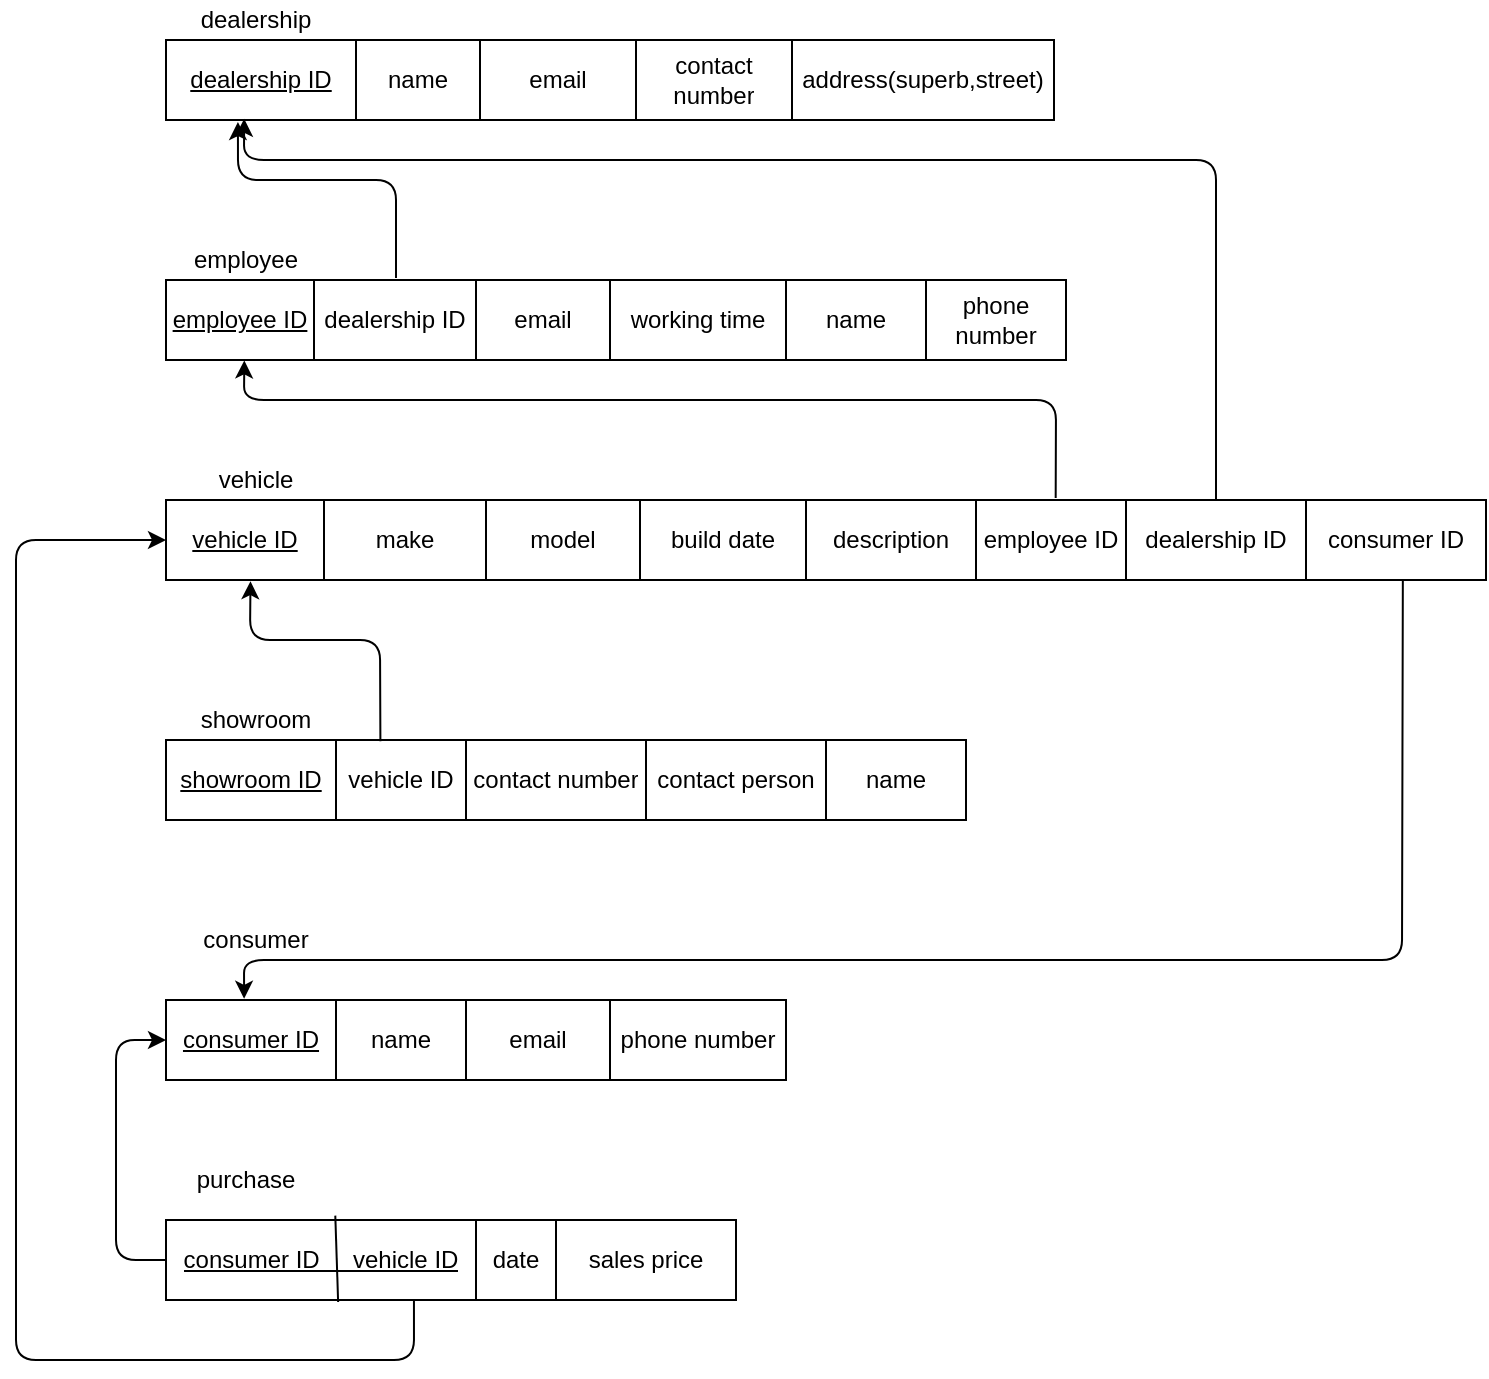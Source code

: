 <mxfile version="14.4.6" type="github">
  <diagram id="TF8GFAJndexXgGTdl94l" name="Page-1">
    <mxGraphModel dx="1730" dy="873" grid="1" gridSize="10" guides="1" tooltips="1" connect="1" arrows="1" fold="1" page="1" pageScale="1" pageWidth="827" pageHeight="1169" math="0" shadow="0">
      <root>
        <mxCell id="0" />
        <mxCell id="1" parent="0" />
        <mxCell id="EpjN3oS9ddipyR-FSRtz-1" value="" style="shape=table;html=1;whiteSpace=wrap;startSize=0;container=1;collapsible=0;childLayout=tableLayout;" parent="1" vertex="1">
          <mxGeometry x="121" y="120" width="444" height="40" as="geometry" />
        </mxCell>
        <mxCell id="EpjN3oS9ddipyR-FSRtz-2" value="" style="shape=partialRectangle;html=1;whiteSpace=wrap;collapsible=0;dropTarget=0;pointerEvents=0;fillColor=none;top=0;left=0;bottom=0;right=0;points=[[0,0.5],[1,0.5]];portConstraint=eastwest;" parent="EpjN3oS9ddipyR-FSRtz-1" vertex="1">
          <mxGeometry width="444" height="40" as="geometry" />
        </mxCell>
        <mxCell id="EpjN3oS9ddipyR-FSRtz-3" value="&lt;u&gt;dealership ID&lt;/u&gt;" style="shape=partialRectangle;html=1;whiteSpace=wrap;connectable=0;fillColor=none;top=0;left=0;bottom=0;right=0;overflow=hidden;" parent="EpjN3oS9ddipyR-FSRtz-2" vertex="1">
          <mxGeometry width="95" height="40" as="geometry" />
        </mxCell>
        <mxCell id="EpjN3oS9ddipyR-FSRtz-4" value="name" style="shape=partialRectangle;html=1;whiteSpace=wrap;connectable=0;fillColor=none;top=0;left=0;bottom=0;right=0;overflow=hidden;" parent="EpjN3oS9ddipyR-FSRtz-2" vertex="1">
          <mxGeometry x="95" width="62" height="40" as="geometry" />
        </mxCell>
        <mxCell id="EpjN3oS9ddipyR-FSRtz-18" value="email" style="shape=partialRectangle;html=1;whiteSpace=wrap;connectable=0;fillColor=none;top=0;left=0;bottom=0;right=0;overflow=hidden;" parent="EpjN3oS9ddipyR-FSRtz-2" vertex="1">
          <mxGeometry x="157" width="78" height="40" as="geometry" />
        </mxCell>
        <mxCell id="EpjN3oS9ddipyR-FSRtz-19" value="contact&lt;br&gt;number" style="shape=partialRectangle;html=1;whiteSpace=wrap;connectable=0;fillColor=none;top=0;left=0;bottom=0;right=0;overflow=hidden;" parent="EpjN3oS9ddipyR-FSRtz-2" vertex="1">
          <mxGeometry x="235" width="78" height="40" as="geometry" />
        </mxCell>
        <mxCell id="EpjN3oS9ddipyR-FSRtz-20" value="address(superb,street)" style="shape=partialRectangle;html=1;whiteSpace=wrap;connectable=0;fillColor=none;top=0;left=0;bottom=0;right=0;overflow=hidden;" parent="EpjN3oS9ddipyR-FSRtz-2" vertex="1">
          <mxGeometry x="313" width="131" height="40" as="geometry" />
        </mxCell>
        <mxCell id="EpjN3oS9ddipyR-FSRtz-23" value="" style="shape=table;html=1;whiteSpace=wrap;startSize=0;container=1;collapsible=0;childLayout=tableLayout;" parent="1" vertex="1">
          <mxGeometry x="121" y="240" width="450" height="40" as="geometry" />
        </mxCell>
        <mxCell id="EpjN3oS9ddipyR-FSRtz-24" value="" style="shape=partialRectangle;html=1;whiteSpace=wrap;collapsible=0;dropTarget=0;pointerEvents=0;fillColor=none;top=0;left=0;bottom=0;right=0;points=[[0,0.5],[1,0.5]];portConstraint=eastwest;" parent="EpjN3oS9ddipyR-FSRtz-23" vertex="1">
          <mxGeometry width="450" height="40" as="geometry" />
        </mxCell>
        <mxCell id="EpjN3oS9ddipyR-FSRtz-25" value="&lt;u&gt;employee ID&lt;/u&gt;" style="shape=partialRectangle;html=1;whiteSpace=wrap;connectable=0;fillColor=none;top=0;left=0;bottom=0;right=0;overflow=hidden;" parent="EpjN3oS9ddipyR-FSRtz-24" vertex="1">
          <mxGeometry width="74" height="40" as="geometry" />
        </mxCell>
        <mxCell id="EpjN3oS9ddipyR-FSRtz-26" value="dealership ID" style="shape=partialRectangle;html=1;whiteSpace=wrap;connectable=0;fillColor=none;top=0;left=0;bottom=0;right=0;overflow=hidden;" parent="EpjN3oS9ddipyR-FSRtz-24" vertex="1">
          <mxGeometry x="74" width="81" height="40" as="geometry" />
        </mxCell>
        <mxCell id="EpjN3oS9ddipyR-FSRtz-27" value="email" style="shape=partialRectangle;html=1;whiteSpace=wrap;connectable=0;fillColor=none;top=0;left=0;bottom=0;right=0;overflow=hidden;" parent="EpjN3oS9ddipyR-FSRtz-24" vertex="1">
          <mxGeometry x="155" width="67" height="40" as="geometry" />
        </mxCell>
        <mxCell id="EpjN3oS9ddipyR-FSRtz-28" value="working time" style="shape=partialRectangle;html=1;whiteSpace=wrap;connectable=0;fillColor=none;top=0;left=0;bottom=0;right=0;overflow=hidden;" parent="EpjN3oS9ddipyR-FSRtz-24" vertex="1">
          <mxGeometry x="222" width="88" height="40" as="geometry" />
        </mxCell>
        <mxCell id="EpjN3oS9ddipyR-FSRtz-29" value="name" style="shape=partialRectangle;html=1;whiteSpace=wrap;connectable=0;fillColor=none;top=0;left=0;bottom=0;right=0;overflow=hidden;" parent="EpjN3oS9ddipyR-FSRtz-24" vertex="1">
          <mxGeometry x="310" width="70" height="40" as="geometry" />
        </mxCell>
        <mxCell id="EpjN3oS9ddipyR-FSRtz-30" value="phone number" style="shape=partialRectangle;html=1;whiteSpace=wrap;connectable=0;fillColor=none;top=0;left=0;bottom=0;right=0;overflow=hidden;" parent="EpjN3oS9ddipyR-FSRtz-24" vertex="1">
          <mxGeometry x="380" width="70" height="40" as="geometry" />
        </mxCell>
        <mxCell id="EpjN3oS9ddipyR-FSRtz-31" value="" style="shape=table;html=1;whiteSpace=wrap;startSize=0;container=1;collapsible=0;childLayout=tableLayout;" parent="1" vertex="1">
          <mxGeometry x="121" y="350" width="660" height="40" as="geometry" />
        </mxCell>
        <mxCell id="EpjN3oS9ddipyR-FSRtz-32" value="" style="shape=partialRectangle;html=1;whiteSpace=wrap;collapsible=0;dropTarget=0;pointerEvents=0;fillColor=none;top=0;left=0;bottom=0;right=0;points=[[0,0.5],[1,0.5]];portConstraint=eastwest;" parent="EpjN3oS9ddipyR-FSRtz-31" vertex="1">
          <mxGeometry width="660" height="40" as="geometry" />
        </mxCell>
        <mxCell id="EpjN3oS9ddipyR-FSRtz-33" value="&lt;u&gt;vehicle ID&lt;/u&gt;" style="shape=partialRectangle;html=1;whiteSpace=wrap;connectable=0;fillColor=none;top=0;left=0;bottom=0;right=0;overflow=hidden;" parent="EpjN3oS9ddipyR-FSRtz-32" vertex="1">
          <mxGeometry width="79" height="40" as="geometry" />
        </mxCell>
        <mxCell id="EpjN3oS9ddipyR-FSRtz-34" value="make" style="shape=partialRectangle;html=1;whiteSpace=wrap;connectable=0;fillColor=none;top=0;left=0;bottom=0;right=0;overflow=hidden;" parent="EpjN3oS9ddipyR-FSRtz-32" vertex="1">
          <mxGeometry x="79" width="81" height="40" as="geometry" />
        </mxCell>
        <mxCell id="EpjN3oS9ddipyR-FSRtz-35" value="model" style="shape=partialRectangle;html=1;whiteSpace=wrap;connectable=0;fillColor=none;top=0;left=0;bottom=0;right=0;overflow=hidden;" parent="EpjN3oS9ddipyR-FSRtz-32" vertex="1">
          <mxGeometry x="160" width="77" height="40" as="geometry" />
        </mxCell>
        <mxCell id="EpjN3oS9ddipyR-FSRtz-36" value="build date" style="shape=partialRectangle;html=1;whiteSpace=wrap;connectable=0;fillColor=none;top=0;left=0;bottom=0;right=0;overflow=hidden;" parent="EpjN3oS9ddipyR-FSRtz-32" vertex="1">
          <mxGeometry x="237" width="83" height="40" as="geometry" />
        </mxCell>
        <mxCell id="EpjN3oS9ddipyR-FSRtz-37" value="description" style="shape=partialRectangle;html=1;whiteSpace=wrap;connectable=0;fillColor=none;top=0;left=0;bottom=0;right=0;overflow=hidden;" parent="EpjN3oS9ddipyR-FSRtz-32" vertex="1">
          <mxGeometry x="320" width="85" height="40" as="geometry" />
        </mxCell>
        <mxCell id="EpjN3oS9ddipyR-FSRtz-38" value="employee ID" style="shape=partialRectangle;html=1;whiteSpace=wrap;connectable=0;fillColor=none;top=0;left=0;bottom=0;right=0;overflow=hidden;" parent="EpjN3oS9ddipyR-FSRtz-32" vertex="1">
          <mxGeometry x="405" width="75" height="40" as="geometry" />
        </mxCell>
        <mxCell id="EpjN3oS9ddipyR-FSRtz-40" value="dealership ID" style="shape=partialRectangle;html=1;whiteSpace=wrap;connectable=0;fillColor=none;top=0;left=0;bottom=0;right=0;overflow=hidden;" parent="EpjN3oS9ddipyR-FSRtz-32" vertex="1">
          <mxGeometry x="480" width="90" height="40" as="geometry" />
        </mxCell>
        <mxCell id="EpjN3oS9ddipyR-FSRtz-39" value="consumer ID" style="shape=partialRectangle;html=1;whiteSpace=wrap;connectable=0;fillColor=none;top=0;left=0;bottom=0;right=0;overflow=hidden;" parent="EpjN3oS9ddipyR-FSRtz-32" vertex="1">
          <mxGeometry x="570" width="90" height="40" as="geometry" />
        </mxCell>
        <mxCell id="EpjN3oS9ddipyR-FSRtz-41" value="" style="shape=table;html=1;whiteSpace=wrap;startSize=0;container=1;collapsible=0;childLayout=tableLayout;" parent="1" vertex="1">
          <mxGeometry x="121" y="600" width="310" height="40" as="geometry" />
        </mxCell>
        <mxCell id="EpjN3oS9ddipyR-FSRtz-42" value="" style="shape=partialRectangle;html=1;whiteSpace=wrap;collapsible=0;dropTarget=0;pointerEvents=0;fillColor=none;top=0;left=0;bottom=0;right=0;points=[[0,0.5],[1,0.5]];portConstraint=eastwest;" parent="EpjN3oS9ddipyR-FSRtz-41" vertex="1">
          <mxGeometry width="310" height="40" as="geometry" />
        </mxCell>
        <mxCell id="EpjN3oS9ddipyR-FSRtz-43" value="&lt;u&gt;consumer ID&lt;/u&gt;" style="shape=partialRectangle;html=1;whiteSpace=wrap;connectable=0;fillColor=none;top=0;left=0;bottom=0;right=0;overflow=hidden;" parent="EpjN3oS9ddipyR-FSRtz-42" vertex="1">
          <mxGeometry width="85" height="40" as="geometry" />
        </mxCell>
        <mxCell id="EpjN3oS9ddipyR-FSRtz-44" value="name" style="shape=partialRectangle;html=1;whiteSpace=wrap;connectable=0;fillColor=none;top=0;left=0;bottom=0;right=0;overflow=hidden;" parent="EpjN3oS9ddipyR-FSRtz-42" vertex="1">
          <mxGeometry x="85" width="65" height="40" as="geometry" />
        </mxCell>
        <mxCell id="EpjN3oS9ddipyR-FSRtz-45" value="email" style="shape=partialRectangle;html=1;whiteSpace=wrap;connectable=0;fillColor=none;top=0;left=0;bottom=0;right=0;overflow=hidden;" parent="EpjN3oS9ddipyR-FSRtz-42" vertex="1">
          <mxGeometry x="150" width="72" height="40" as="geometry" />
        </mxCell>
        <mxCell id="EpjN3oS9ddipyR-FSRtz-46" value="phone number" style="shape=partialRectangle;html=1;whiteSpace=wrap;connectable=0;fillColor=none;top=0;left=0;bottom=0;right=0;overflow=hidden;" parent="EpjN3oS9ddipyR-FSRtz-42" vertex="1">
          <mxGeometry x="222" width="88" height="40" as="geometry" />
        </mxCell>
        <mxCell id="EpjN3oS9ddipyR-FSRtz-49" value="" style="shape=table;html=1;whiteSpace=wrap;startSize=0;container=1;collapsible=0;childLayout=tableLayout;" parent="1" vertex="1">
          <mxGeometry x="121" y="470" width="400" height="40" as="geometry" />
        </mxCell>
        <mxCell id="EpjN3oS9ddipyR-FSRtz-50" value="" style="shape=partialRectangle;html=1;whiteSpace=wrap;collapsible=0;dropTarget=0;pointerEvents=0;fillColor=none;top=0;left=0;bottom=0;right=0;points=[[0,0.5],[1,0.5]];portConstraint=eastwest;" parent="EpjN3oS9ddipyR-FSRtz-49" vertex="1">
          <mxGeometry width="400" height="40" as="geometry" />
        </mxCell>
        <mxCell id="EpjN3oS9ddipyR-FSRtz-51" value="&lt;u&gt;showroom ID&lt;/u&gt;" style="shape=partialRectangle;html=1;whiteSpace=wrap;connectable=0;fillColor=none;top=0;left=0;bottom=0;right=0;overflow=hidden;" parent="EpjN3oS9ddipyR-FSRtz-50" vertex="1">
          <mxGeometry width="85" height="40" as="geometry" />
        </mxCell>
        <mxCell id="EpjN3oS9ddipyR-FSRtz-52" value="vehicle ID" style="shape=partialRectangle;html=1;whiteSpace=wrap;connectable=0;fillColor=none;top=0;left=0;bottom=0;right=0;overflow=hidden;" parent="EpjN3oS9ddipyR-FSRtz-50" vertex="1">
          <mxGeometry x="85" width="65" height="40" as="geometry" />
        </mxCell>
        <mxCell id="EpjN3oS9ddipyR-FSRtz-53" value="contact number" style="shape=partialRectangle;html=1;whiteSpace=wrap;connectable=0;fillColor=none;top=0;left=0;bottom=0;right=0;overflow=hidden;" parent="EpjN3oS9ddipyR-FSRtz-50" vertex="1">
          <mxGeometry x="150" width="90" height="40" as="geometry" />
        </mxCell>
        <mxCell id="EpjN3oS9ddipyR-FSRtz-54" value="contact person" style="shape=partialRectangle;html=1;whiteSpace=wrap;connectable=0;fillColor=none;top=0;left=0;bottom=0;right=0;overflow=hidden;" parent="EpjN3oS9ddipyR-FSRtz-50" vertex="1">
          <mxGeometry x="240" width="90" height="40" as="geometry" />
        </mxCell>
        <mxCell id="EpjN3oS9ddipyR-FSRtz-55" value="name" style="shape=partialRectangle;html=1;whiteSpace=wrap;connectable=0;fillColor=none;top=0;left=0;bottom=0;right=0;overflow=hidden;" parent="EpjN3oS9ddipyR-FSRtz-50" vertex="1">
          <mxGeometry x="330" width="70" height="40" as="geometry" />
        </mxCell>
        <mxCell id="EpjN3oS9ddipyR-FSRtz-58" value="employee" style="text;html=1;strokeColor=none;fillColor=none;align=center;verticalAlign=middle;whiteSpace=wrap;rounded=0;" parent="1" vertex="1">
          <mxGeometry x="121" y="220" width="80" height="20" as="geometry" />
        </mxCell>
        <mxCell id="EpjN3oS9ddipyR-FSRtz-59" value="dealership" style="text;html=1;strokeColor=none;fillColor=none;align=center;verticalAlign=middle;whiteSpace=wrap;rounded=0;" parent="1" vertex="1">
          <mxGeometry x="121" y="100" width="90" height="20" as="geometry" />
        </mxCell>
        <mxCell id="EpjN3oS9ddipyR-FSRtz-60" value="vehicle" style="text;html=1;strokeColor=none;fillColor=none;align=center;verticalAlign=middle;whiteSpace=wrap;rounded=0;" parent="1" vertex="1">
          <mxGeometry x="121" y="330" width="90" height="20" as="geometry" />
        </mxCell>
        <mxCell id="EpjN3oS9ddipyR-FSRtz-61" value="showroom" style="text;html=1;strokeColor=none;fillColor=none;align=center;verticalAlign=middle;whiteSpace=wrap;rounded=0;" parent="1" vertex="1">
          <mxGeometry x="121" y="450" width="90" height="20" as="geometry" />
        </mxCell>
        <mxCell id="EpjN3oS9ddipyR-FSRtz-62" value="consumer" style="text;html=1;strokeColor=none;fillColor=none;align=center;verticalAlign=middle;whiteSpace=wrap;rounded=0;" parent="1" vertex="1">
          <mxGeometry x="121" y="560" width="90" height="20" as="geometry" />
        </mxCell>
        <mxCell id="EpjN3oS9ddipyR-FSRtz-64" value="" style="shape=table;html=1;whiteSpace=wrap;startSize=0;container=1;collapsible=0;childLayout=tableLayout;" parent="1" vertex="1">
          <mxGeometry x="121" y="710" width="285" height="40" as="geometry" />
        </mxCell>
        <mxCell id="EpjN3oS9ddipyR-FSRtz-65" value="" style="shape=partialRectangle;html=1;whiteSpace=wrap;collapsible=0;dropTarget=0;pointerEvents=0;fillColor=none;top=0;left=0;bottom=0;right=0;points=[[0,0.5],[1,0.5]];portConstraint=eastwest;" parent="EpjN3oS9ddipyR-FSRtz-64" vertex="1">
          <mxGeometry width="285" height="40" as="geometry" />
        </mxCell>
        <mxCell id="EpjN3oS9ddipyR-FSRtz-66" value="&lt;u&gt;consumer ID&amp;nbsp; &amp;nbsp; &amp;nbsp;&lt;/u&gt;&lt;u&gt;vehicle ID&lt;/u&gt;" style="shape=partialRectangle;html=1;whiteSpace=wrap;connectable=0;fillColor=none;top=0;left=0;bottom=0;right=0;overflow=hidden;" parent="EpjN3oS9ddipyR-FSRtz-65" vertex="1">
          <mxGeometry width="155" height="40" as="geometry" />
        </mxCell>
        <mxCell id="EpjN3oS9ddipyR-FSRtz-67" value="date" style="shape=partialRectangle;html=1;whiteSpace=wrap;connectable=0;fillColor=none;top=0;left=0;bottom=0;right=0;overflow=hidden;" parent="EpjN3oS9ddipyR-FSRtz-65" vertex="1">
          <mxGeometry x="155" width="40" height="40" as="geometry" />
        </mxCell>
        <mxCell id="EpjN3oS9ddipyR-FSRtz-68" value="sales price" style="shape=partialRectangle;html=1;whiteSpace=wrap;connectable=0;fillColor=none;top=0;left=0;bottom=0;right=0;overflow=hidden;" parent="EpjN3oS9ddipyR-FSRtz-65" vertex="1">
          <mxGeometry x="195" width="90" height="40" as="geometry" />
        </mxCell>
        <mxCell id="yBdqrJqUnD6cdorifsqO-1" value="" style="endArrow=none;html=1;exitX=0.302;exitY=1.025;exitDx=0;exitDy=0;exitPerimeter=0;entryX=0.297;entryY=-0.055;entryDx=0;entryDy=0;entryPerimeter=0;" edge="1" parent="EpjN3oS9ddipyR-FSRtz-64" source="EpjN3oS9ddipyR-FSRtz-65" target="EpjN3oS9ddipyR-FSRtz-65">
          <mxGeometry width="50" height="50" relative="1" as="geometry">
            <mxPoint x="45" y="50" as="sourcePoint" />
            <mxPoint x="95" as="targetPoint" />
          </mxGeometry>
        </mxCell>
        <mxCell id="EpjN3oS9ddipyR-FSRtz-70" value="purchase" style="text;html=1;strokeColor=none;fillColor=none;align=center;verticalAlign=middle;whiteSpace=wrap;rounded=0;" parent="1" vertex="1">
          <mxGeometry x="116" y="680" width="90" height="20" as="geometry" />
        </mxCell>
        <mxCell id="EpjN3oS9ddipyR-FSRtz-71" value="" style="endArrow=classic;html=1;entryX=0.081;entryY=1.025;entryDx=0;entryDy=0;entryPerimeter=0;" parent="1" target="EpjN3oS9ddipyR-FSRtz-2" edge="1">
          <mxGeometry width="50" height="50" relative="1" as="geometry">
            <mxPoint x="236" y="239" as="sourcePoint" />
            <mxPoint x="106" y="190" as="targetPoint" />
            <Array as="points">
              <mxPoint x="236" y="190" />
              <mxPoint x="157" y="190" />
            </Array>
          </mxGeometry>
        </mxCell>
        <mxCell id="EpjN3oS9ddipyR-FSRtz-73" value="" style="endArrow=classic;html=1;exitX=0.674;exitY=-0.025;exitDx=0;exitDy=0;exitPerimeter=0;entryX=0.087;entryY=1.005;entryDx=0;entryDy=0;entryPerimeter=0;" parent="1" source="EpjN3oS9ddipyR-FSRtz-32" target="EpjN3oS9ddipyR-FSRtz-24" edge="1">
          <mxGeometry width="50" height="50" relative="1" as="geometry">
            <mxPoint x="536" y="390" as="sourcePoint" />
            <mxPoint x="366" y="310" as="targetPoint" />
            <Array as="points">
              <mxPoint x="566" y="300" />
              <mxPoint x="160" y="300" />
            </Array>
          </mxGeometry>
        </mxCell>
        <mxCell id="EpjN3oS9ddipyR-FSRtz-74" value="" style="endArrow=classic;html=1;entryX=0.088;entryY=0.985;entryDx=0;entryDy=0;entryPerimeter=0;" parent="1" target="EpjN3oS9ddipyR-FSRtz-2" edge="1">
          <mxGeometry width="50" height="50" relative="1" as="geometry">
            <mxPoint x="646" y="350" as="sourcePoint" />
            <mxPoint x="646" y="180" as="targetPoint" />
            <Array as="points">
              <mxPoint x="646" y="180" />
              <mxPoint x="160" y="180" />
            </Array>
          </mxGeometry>
        </mxCell>
        <mxCell id="EpjN3oS9ddipyR-FSRtz-75" value="" style="endArrow=classic;html=1;exitX=0.937;exitY=0.995;exitDx=0;exitDy=0;exitPerimeter=0;entryX=0.126;entryY=-0.015;entryDx=0;entryDy=0;entryPerimeter=0;" parent="1" source="EpjN3oS9ddipyR-FSRtz-32" target="EpjN3oS9ddipyR-FSRtz-42" edge="1">
          <mxGeometry width="50" height="50" relative="1" as="geometry">
            <mxPoint x="596" y="490" as="sourcePoint" />
            <mxPoint x="376" y="560" as="targetPoint" />
            <Array as="points">
              <mxPoint x="739" y="580" />
              <mxPoint x="160" y="580" />
            </Array>
          </mxGeometry>
        </mxCell>
        <mxCell id="EpjN3oS9ddipyR-FSRtz-77" value="" style="endArrow=classic;html=1;entryX=0.064;entryY=1.015;entryDx=0;entryDy=0;entryPerimeter=0;exitX=0.268;exitY=0.015;exitDx=0;exitDy=0;exitPerimeter=0;" parent="1" source="EpjN3oS9ddipyR-FSRtz-50" target="EpjN3oS9ddipyR-FSRtz-32" edge="1">
          <mxGeometry width="50" height="50" relative="1" as="geometry">
            <mxPoint x="316" y="490" as="sourcePoint" />
            <mxPoint x="366" y="440" as="targetPoint" />
            <Array as="points">
              <mxPoint x="228" y="420" />
              <mxPoint x="163" y="420" />
            </Array>
          </mxGeometry>
        </mxCell>
        <mxCell id="EpjN3oS9ddipyR-FSRtz-79" value="" style="endArrow=classic;html=1;exitX=0;exitY=0.5;exitDx=0;exitDy=0;entryX=0;entryY=0.5;entryDx=0;entryDy=0;" parent="1" source="EpjN3oS9ddipyR-FSRtz-65" target="EpjN3oS9ddipyR-FSRtz-42" edge="1">
          <mxGeometry width="50" height="50" relative="1" as="geometry">
            <mxPoint x="96" y="730" as="sourcePoint" />
            <mxPoint x="96" y="650" as="targetPoint" />
            <Array as="points">
              <mxPoint x="96" y="730" />
              <mxPoint x="96" y="620" />
            </Array>
          </mxGeometry>
        </mxCell>
        <mxCell id="EpjN3oS9ddipyR-FSRtz-80" value="" style="endArrow=classic;html=1;exitX=0.435;exitY=1;exitDx=0;exitDy=0;exitPerimeter=0;entryX=0;entryY=0.5;entryDx=0;entryDy=0;" parent="1" source="EpjN3oS9ddipyR-FSRtz-65" target="EpjN3oS9ddipyR-FSRtz-32" edge="1">
          <mxGeometry width="50" height="50" relative="1" as="geometry">
            <mxPoint x="316" y="690" as="sourcePoint" />
            <mxPoint x="-24" y="490" as="targetPoint" />
            <Array as="points">
              <mxPoint x="245" y="780" />
              <mxPoint x="46" y="780" />
              <mxPoint x="46" y="370" />
            </Array>
          </mxGeometry>
        </mxCell>
      </root>
    </mxGraphModel>
  </diagram>
</mxfile>
